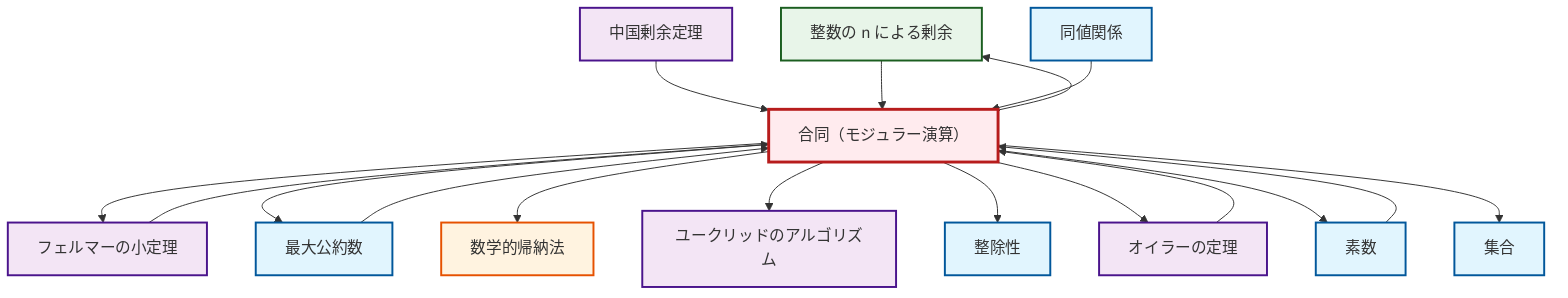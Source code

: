graph TD
    classDef definition fill:#e1f5fe,stroke:#01579b,stroke-width:2px
    classDef theorem fill:#f3e5f5,stroke:#4a148c,stroke-width:2px
    classDef axiom fill:#fff3e0,stroke:#e65100,stroke-width:2px
    classDef example fill:#e8f5e9,stroke:#1b5e20,stroke-width:2px
    classDef current fill:#ffebee,stroke:#b71c1c,stroke-width:3px
    ex-quotient-integers-mod-n["整数の n による剰余"]:::example
    thm-fermat-little["フェルマーの小定理"]:::theorem
    def-equivalence-relation["同値関係"]:::definition
    def-congruence["合同（モジュラー演算）"]:::definition
    ax-induction["数学的帰納法"]:::axiom
    thm-euclidean-algorithm["ユークリッドのアルゴリズム"]:::theorem
    thm-chinese-remainder["中国剰余定理"]:::theorem
    def-prime["素数"]:::definition
    thm-euler["オイラーの定理"]:::theorem
    def-divisibility["整除性"]:::definition
    def-gcd["最大公約数"]:::definition
    def-set["集合"]:::definition
    def-prime --> def-congruence
    thm-chinese-remainder --> def-congruence
    def-congruence --> ex-quotient-integers-mod-n
    def-congruence --> thm-fermat-little
    def-congruence --> def-gcd
    def-congruence --> ax-induction
    def-congruence --> thm-euclidean-algorithm
    thm-euler --> def-congruence
    def-gcd --> def-congruence
    ex-quotient-integers-mod-n --> def-congruence
    def-equivalence-relation --> def-congruence
    def-congruence --> def-divisibility
    def-congruence --> thm-euler
    thm-fermat-little --> def-congruence
    def-congruence --> def-prime
    def-congruence --> def-set
    class def-congruence current